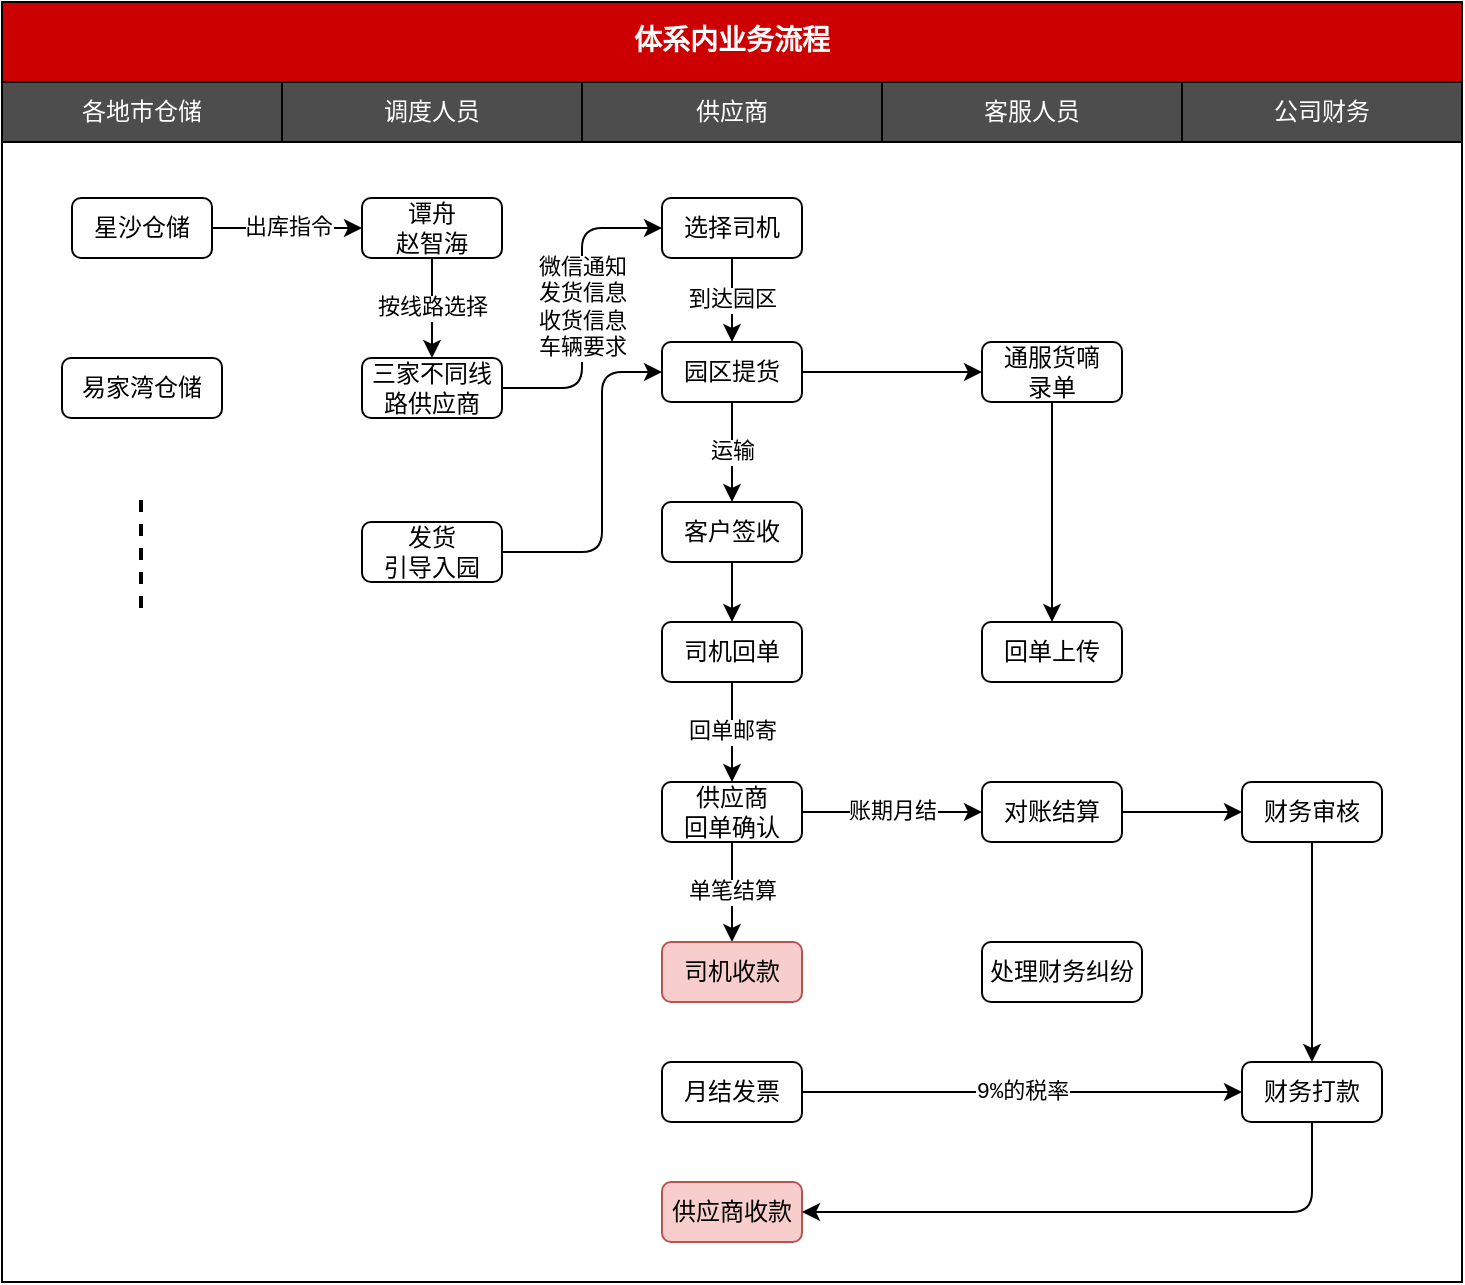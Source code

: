 <mxfile version="12.4.7" type="github">
  <diagram id="ZGmpEk67wGp2lwaBuE9D" name="第 1 页">
    <mxGraphModel dx="854" dy="478" grid="1" gridSize="10" guides="1" tooltips="1" connect="1" arrows="1" fold="1" page="1" pageScale="1" pageWidth="827" pageHeight="1169" math="0" shadow="0">
      <root>
        <mxCell id="0"/>
        <mxCell id="1" parent="0"/>
        <mxCell id="8g7vj4kVQeNR7TMHVO_h-43" value="" style="rounded=0;whiteSpace=wrap;html=1;fontFamily=Courier New;fontColor=#000000;" parent="1" vertex="1">
          <mxGeometry x="60" y="120" width="730" height="570" as="geometry"/>
        </mxCell>
        <mxCell id="0giKOAx5Amc7TKUS-MqL-2" value="调度人员" style="rounded=0;whiteSpace=wrap;html=1;fillColor=#4D4D4D;fontColor=#FFFFFF;" parent="1" vertex="1">
          <mxGeometry x="200" y="90" width="150" height="30" as="geometry"/>
        </mxCell>
        <mxCell id="0giKOAx5Amc7TKUS-MqL-3" value="供应商" style="rounded=0;whiteSpace=wrap;html=1;fillColor=#4D4D4D;fontColor=#FFFFFF;" parent="1" vertex="1">
          <mxGeometry x="350" y="90" width="150" height="30" as="geometry"/>
        </mxCell>
        <mxCell id="0giKOAx5Amc7TKUS-MqL-4" value="客服人员" style="rounded=0;whiteSpace=wrap;html=1;fillColor=#4D4D4D;fontColor=#FFFFFF;" parent="1" vertex="1">
          <mxGeometry x="500" y="90" width="150" height="30" as="geometry"/>
        </mxCell>
        <mxCell id="0giKOAx5Amc7TKUS-MqL-5" value="体系内业务流程" style="rounded=0;whiteSpace=wrap;html=1;fillColor=#CC0000;fontColor=#FFFFFF;fontSize=14;fontStyle=1;fontFamily=Courier New;" parent="1" vertex="1">
          <mxGeometry x="60" y="50" width="730" height="40" as="geometry"/>
        </mxCell>
        <mxCell id="0giKOAx5Amc7TKUS-MqL-7" value="星沙仓储" style="rounded=1;whiteSpace=wrap;html=1;" parent="1" vertex="1">
          <mxGeometry x="95" y="148" width="70" height="30" as="geometry"/>
        </mxCell>
        <mxCell id="0giKOAx5Amc7TKUS-MqL-8" value="易家湾仓储" style="rounded=1;whiteSpace=wrap;html=1;" parent="1" vertex="1">
          <mxGeometry x="90" y="228" width="80" height="30" as="geometry"/>
        </mxCell>
        <mxCell id="0giKOAx5Amc7TKUS-MqL-13" value="各地市仓储" style="rounded=0;whiteSpace=wrap;html=1;fillColor=#4D4D4D;fontColor=#FFFFFF;" parent="1" vertex="1">
          <mxGeometry x="60" y="90" width="140" height="30" as="geometry"/>
        </mxCell>
        <mxCell id="8g7vj4kVQeNR7TMHVO_h-1" value="" style="endArrow=none;dashed=1;html=1;fontFamily=Courier New;fontColor=#FFFFFF;strokeWidth=2;" parent="1" edge="1">
          <mxGeometry width="50" height="50" relative="1" as="geometry">
            <mxPoint x="129.5" y="353" as="sourcePoint"/>
            <mxPoint x="129.5" y="293" as="targetPoint"/>
          </mxGeometry>
        </mxCell>
        <mxCell id="8g7vj4kVQeNR7TMHVO_h-20" value="到达园区" style="edgeStyle=orthogonalEdgeStyle;rounded=0;orthogonalLoop=1;jettySize=auto;html=1;entryX=0.5;entryY=0;entryDx=0;entryDy=0;strokeWidth=1;fontFamily=Courier New;fontColor=#000000;" parent="1" source="8g7vj4kVQeNR7TMHVO_h-3" target="8g7vj4kVQeNR7TMHVO_h-19" edge="1">
          <mxGeometry relative="1" as="geometry"/>
        </mxCell>
        <mxCell id="8g7vj4kVQeNR7TMHVO_h-3" value="选择司机" style="rounded=1;whiteSpace=wrap;html=1;" parent="1" vertex="1">
          <mxGeometry x="390" y="148" width="70" height="30" as="geometry"/>
        </mxCell>
        <mxCell id="8g7vj4kVQeNR7TMHVO_h-47" value="账期月结" style="edgeStyle=orthogonalEdgeStyle;rounded=1;orthogonalLoop=1;jettySize=auto;html=1;strokeWidth=1;fontFamily=Courier New;fontColor=#000000;align=center;" parent="1" source="8g7vj4kVQeNR7TMHVO_h-11" target="8g7vj4kVQeNR7TMHVO_h-37" edge="1">
          <mxGeometry relative="1" as="geometry"/>
        </mxCell>
        <mxCell id="8g7vj4kVQeNR7TMHVO_h-52" value="单笔结算" style="edgeStyle=orthogonalEdgeStyle;rounded=1;orthogonalLoop=1;jettySize=auto;html=1;strokeWidth=1;fontFamily=Courier New;fontColor=#000000;align=center;" parent="1" source="8g7vj4kVQeNR7TMHVO_h-11" target="8g7vj4kVQeNR7TMHVO_h-51" edge="1">
          <mxGeometry relative="1" as="geometry"/>
        </mxCell>
        <mxCell id="8g7vj4kVQeNR7TMHVO_h-11" value="供应商&lt;br&gt;回单确认" style="rounded=1;whiteSpace=wrap;html=1;" parent="1" vertex="1">
          <mxGeometry x="390" y="440" width="70" height="30" as="geometry"/>
        </mxCell>
        <mxCell id="8g7vj4kVQeNR7TMHVO_h-51" value="司机收款" style="rounded=1;whiteSpace=wrap;html=1;fillColor=#f8cecc;strokeColor=#b85450;" parent="1" vertex="1">
          <mxGeometry x="390" y="520" width="70" height="30" as="geometry"/>
        </mxCell>
        <mxCell id="8g7vj4kVQeNR7TMHVO_h-15" value="公司财务" style="rounded=0;whiteSpace=wrap;html=1;fillColor=#4D4D4D;fontColor=#FFFFFF;" parent="1" vertex="1">
          <mxGeometry x="650" y="90" width="140" height="30" as="geometry"/>
        </mxCell>
        <mxCell id="8g7vj4kVQeNR7TMHVO_h-25" style="edgeStyle=orthogonalEdgeStyle;rounded=0;orthogonalLoop=1;jettySize=auto;html=1;entryX=0;entryY=0.5;entryDx=0;entryDy=0;strokeWidth=1;fontFamily=Courier New;fontColor=#FFFFFF;" parent="1" source="8g7vj4kVQeNR7TMHVO_h-19" target="8g7vj4kVQeNR7TMHVO_h-23" edge="1">
          <mxGeometry relative="1" as="geometry"/>
        </mxCell>
        <mxCell id="8g7vj4kVQeNR7TMHVO_h-56" value="运输" style="edgeStyle=orthogonalEdgeStyle;rounded=1;orthogonalLoop=1;jettySize=auto;html=1;entryX=0.5;entryY=0;entryDx=0;entryDy=0;strokeWidth=1;fontFamily=Courier New;fontColor=#000000;align=center;" parent="1" source="8g7vj4kVQeNR7TMHVO_h-19" target="8g7vj4kVQeNR7TMHVO_h-28" edge="1">
          <mxGeometry relative="1" as="geometry"/>
        </mxCell>
        <mxCell id="8g7vj4kVQeNR7TMHVO_h-19" value="园区提货" style="rounded=1;whiteSpace=wrap;html=1;" parent="1" vertex="1">
          <mxGeometry x="390" y="220" width="70" height="30" as="geometry"/>
        </mxCell>
        <mxCell id="8g7vj4kVQeNR7TMHVO_h-65" value="" style="edgeStyle=orthogonalEdgeStyle;rounded=1;orthogonalLoop=1;jettySize=auto;html=1;strokeWidth=1;fontFamily=Courier New;fontColor=#000000;align=center;" parent="1" source="8g7vj4kVQeNR7TMHVO_h-23" target="8g7vj4kVQeNR7TMHVO_h-64" edge="1">
          <mxGeometry relative="1" as="geometry"/>
        </mxCell>
        <mxCell id="8g7vj4kVQeNR7TMHVO_h-23" value="通服货嘀&lt;br&gt;录单" style="rounded=1;whiteSpace=wrap;html=1;" parent="1" vertex="1">
          <mxGeometry x="550" y="220" width="70" height="30" as="geometry"/>
        </mxCell>
        <mxCell id="8g7vj4kVQeNR7TMHVO_h-64" value="回单上传" style="rounded=1;whiteSpace=wrap;html=1;" parent="1" vertex="1">
          <mxGeometry x="550" y="360" width="70" height="30" as="geometry"/>
        </mxCell>
        <mxCell id="8g7vj4kVQeNR7TMHVO_h-2" value="出库指令" style="edgeStyle=orthogonalEdgeStyle;rounded=0;orthogonalLoop=1;jettySize=auto;html=1;strokeWidth=1;fontFamily=Courier New;fontColor=#000000;" parent="1" source="0giKOAx5Amc7TKUS-MqL-7" edge="1">
          <mxGeometry relative="1" as="geometry">
            <Array as="points">
              <mxPoint x="200" y="163"/>
              <mxPoint x="200" y="163"/>
            </Array>
            <mxPoint x="240" y="163" as="targetPoint"/>
          </mxGeometry>
        </mxCell>
        <mxCell id="8g7vj4kVQeNR7TMHVO_h-35" style="edgeStyle=orthogonalEdgeStyle;rounded=0;orthogonalLoop=1;jettySize=auto;html=1;entryX=0.5;entryY=0;entryDx=0;entryDy=0;strokeWidth=1;fontFamily=Courier New;fontColor=#000000;align=center;" parent="1" source="8g7vj4kVQeNR7TMHVO_h-28" target="8g7vj4kVQeNR7TMHVO_h-30" edge="1">
          <mxGeometry relative="1" as="geometry"/>
        </mxCell>
        <mxCell id="8g7vj4kVQeNR7TMHVO_h-28" value="客户签收" style="rounded=1;whiteSpace=wrap;html=1;" parent="1" vertex="1">
          <mxGeometry x="390" y="300" width="70" height="30" as="geometry"/>
        </mxCell>
        <mxCell id="8g7vj4kVQeNR7TMHVO_h-41" value="回单邮寄" style="edgeStyle=orthogonalEdgeStyle;rounded=0;orthogonalLoop=1;jettySize=auto;html=1;strokeWidth=1;fontFamily=Courier New;fontColor=#000000;align=center;" parent="1" source="8g7vj4kVQeNR7TMHVO_h-30" target="8g7vj4kVQeNR7TMHVO_h-11" edge="1">
          <mxGeometry relative="1" as="geometry"/>
        </mxCell>
        <mxCell id="8g7vj4kVQeNR7TMHVO_h-30" value="司机回单" style="rounded=1;whiteSpace=wrap;html=1;" parent="1" vertex="1">
          <mxGeometry x="390" y="360" width="70" height="30" as="geometry"/>
        </mxCell>
        <mxCell id="8g7vj4kVQeNR7TMHVO_h-50" style="edgeStyle=orthogonalEdgeStyle;rounded=1;orthogonalLoop=1;jettySize=auto;html=1;entryX=0;entryY=0.5;entryDx=0;entryDy=0;strokeWidth=1;fontFamily=Courier New;fontColor=#000000;align=center;" parent="1" source="8g7vj4kVQeNR7TMHVO_h-37" target="8g7vj4kVQeNR7TMHVO_h-49" edge="1">
          <mxGeometry relative="1" as="geometry"/>
        </mxCell>
        <mxCell id="8g7vj4kVQeNR7TMHVO_h-37" value="对账结算" style="rounded=1;whiteSpace=wrap;html=1;" parent="1" vertex="1">
          <mxGeometry x="550" y="440" width="70" height="30" as="geometry"/>
        </mxCell>
        <mxCell id="8g7vj4kVQeNR7TMHVO_h-46" style="edgeStyle=orthogonalEdgeStyle;rounded=1;orthogonalLoop=1;jettySize=auto;html=1;strokeWidth=1;fontFamily=Courier New;fontColor=#000000;align=center;" parent="1" source="8g7vj4kVQeNR7TMHVO_h-45" target="8g7vj4kVQeNR7TMHVO_h-19" edge="1">
          <mxGeometry relative="1" as="geometry">
            <Array as="points">
              <mxPoint x="360" y="325"/>
              <mxPoint x="360" y="235"/>
            </Array>
          </mxGeometry>
        </mxCell>
        <mxCell id="8g7vj4kVQeNR7TMHVO_h-45" value="发货&lt;br&gt;引导入园" style="rounded=1;whiteSpace=wrap;html=1;" parent="1" vertex="1">
          <mxGeometry x="240" y="310" width="70" height="30" as="geometry"/>
        </mxCell>
        <mxCell id="8g7vj4kVQeNR7TMHVO_h-66" style="edgeStyle=orthogonalEdgeStyle;rounded=1;orthogonalLoop=1;jettySize=auto;html=1;entryX=0.5;entryY=0;entryDx=0;entryDy=0;strokeWidth=1;fontFamily=Courier New;fontColor=#000000;align=center;" parent="1" source="8g7vj4kVQeNR7TMHVO_h-49" target="8g7vj4kVQeNR7TMHVO_h-61" edge="1">
          <mxGeometry relative="1" as="geometry"/>
        </mxCell>
        <mxCell id="8g7vj4kVQeNR7TMHVO_h-49" value="财务审核" style="rounded=1;whiteSpace=wrap;html=1;" parent="1" vertex="1">
          <mxGeometry x="680" y="440" width="70" height="30" as="geometry"/>
        </mxCell>
        <mxCell id="8g7vj4kVQeNR7TMHVO_h-53" value="供应商收款" style="rounded=1;whiteSpace=wrap;html=1;fillColor=#f8cecc;strokeColor=#b85450;" parent="1" vertex="1">
          <mxGeometry x="390" y="640" width="70" height="30" as="geometry"/>
        </mxCell>
        <mxCell id="8g7vj4kVQeNR7TMHVO_h-62" value="9%的税率" style="edgeStyle=orthogonalEdgeStyle;rounded=1;orthogonalLoop=1;jettySize=auto;html=1;strokeWidth=1;fontFamily=Courier New;fontColor=#000000;align=center;" parent="1" source="8g7vj4kVQeNR7TMHVO_h-60" target="8g7vj4kVQeNR7TMHVO_h-61" edge="1">
          <mxGeometry relative="1" as="geometry"/>
        </mxCell>
        <mxCell id="8g7vj4kVQeNR7TMHVO_h-60" value="月结发票" style="rounded=1;whiteSpace=wrap;html=1;" parent="1" vertex="1">
          <mxGeometry x="390" y="580" width="70" height="30" as="geometry"/>
        </mxCell>
        <mxCell id="8g7vj4kVQeNR7TMHVO_h-63" style="edgeStyle=orthogonalEdgeStyle;rounded=1;orthogonalLoop=1;jettySize=auto;html=1;entryX=1;entryY=0.5;entryDx=0;entryDy=0;strokeWidth=1;fontFamily=Courier New;fontColor=#000000;align=center;" parent="1" source="8g7vj4kVQeNR7TMHVO_h-61" target="8g7vj4kVQeNR7TMHVO_h-53" edge="1">
          <mxGeometry relative="1" as="geometry">
            <Array as="points">
              <mxPoint x="715" y="655"/>
            </Array>
          </mxGeometry>
        </mxCell>
        <mxCell id="8g7vj4kVQeNR7TMHVO_h-61" value="财务打款" style="rounded=1;whiteSpace=wrap;html=1;" parent="1" vertex="1">
          <mxGeometry x="680" y="580" width="70" height="30" as="geometry"/>
        </mxCell>
        <mxCell id="8g7vj4kVQeNR7TMHVO_h-67" value="处理财务纠纷" style="rounded=1;whiteSpace=wrap;html=1;" parent="1" vertex="1">
          <mxGeometry x="550" y="520" width="80" height="30" as="geometry"/>
        </mxCell>
        <mxCell id="ajwpSMRfafwZiaIAJwdi-17" value="微信通知&lt;br&gt;发货信息&lt;br&gt;收货信息&lt;br&gt;车辆要求" style="edgeStyle=orthogonalEdgeStyle;rounded=1;orthogonalLoop=1;jettySize=auto;html=1;entryX=0;entryY=0.5;entryDx=0;entryDy=0;strokeWidth=1;fontFamily=Courier New;fontColor=#000000;align=center;" edge="1" parent="1" source="ajwpSMRfafwZiaIAJwdi-9" target="8g7vj4kVQeNR7TMHVO_h-3">
          <mxGeometry relative="1" as="geometry"/>
        </mxCell>
        <mxCell id="ajwpSMRfafwZiaIAJwdi-9" value="三家不同线路供应商" style="rounded=1;whiteSpace=wrap;html=1;" vertex="1" parent="1">
          <mxGeometry x="240" y="228" width="70" height="30" as="geometry"/>
        </mxCell>
        <mxCell id="ajwpSMRfafwZiaIAJwdi-11" value="按线路选择" style="edgeStyle=orthogonalEdgeStyle;rounded=1;orthogonalLoop=1;jettySize=auto;html=1;strokeWidth=1;fontFamily=Courier New;fontColor=#000000;align=center;" edge="1" parent="1" source="ajwpSMRfafwZiaIAJwdi-10" target="ajwpSMRfafwZiaIAJwdi-9">
          <mxGeometry relative="1" as="geometry"/>
        </mxCell>
        <mxCell id="ajwpSMRfafwZiaIAJwdi-10" value="谭舟&lt;br&gt;赵智海" style="rounded=1;whiteSpace=wrap;html=1;" vertex="1" parent="1">
          <mxGeometry x="240" y="148" width="70" height="30" as="geometry"/>
        </mxCell>
      </root>
    </mxGraphModel>
  </diagram>
</mxfile>
